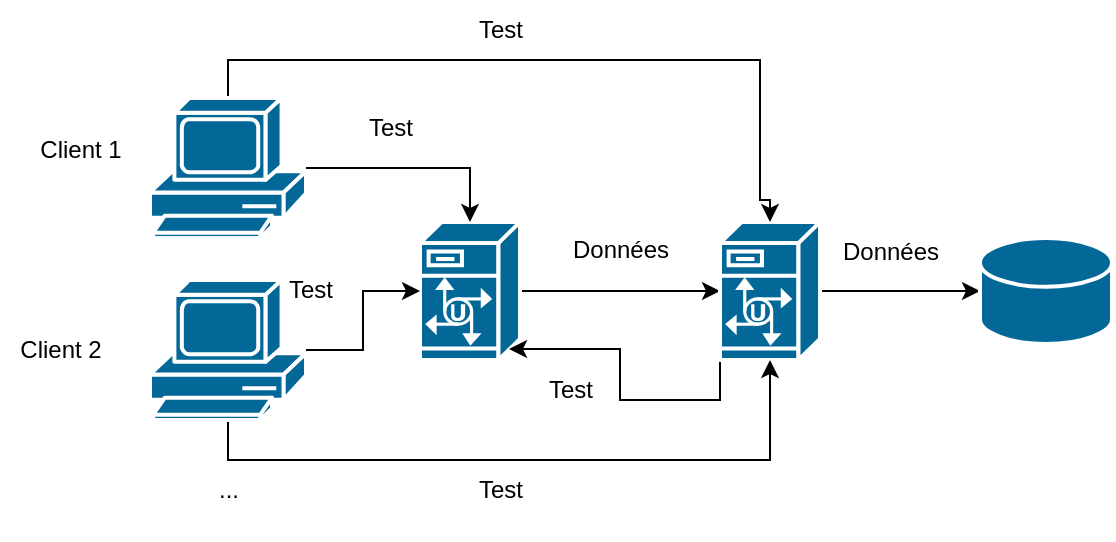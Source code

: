 <mxfile version="20.6.2" type="github">
  <diagram id="xvO-NkfrGhGG1G9QugBE" name="Page-1">
    <mxGraphModel dx="728" dy="664" grid="1" gridSize="10" guides="1" tooltips="1" connect="1" arrows="1" fold="1" page="1" pageScale="1" pageWidth="850" pageHeight="1100" math="0" shadow="0">
      <root>
        <mxCell id="0" />
        <mxCell id="1" parent="0" />
        <mxCell id="wXYGJ-LRbmqttXUs87il-34" style="edgeStyle=orthogonalEdgeStyle;rounded=0;orthogonalLoop=1;jettySize=auto;html=1;entryX=0;entryY=0.5;entryDx=0;entryDy=0;entryPerimeter=0;" edge="1" parent="1" source="wXYGJ-LRbmqttXUs87il-2" target="wXYGJ-LRbmqttXUs87il-3">
          <mxGeometry relative="1" as="geometry" />
        </mxCell>
        <mxCell id="wXYGJ-LRbmqttXUs87il-2" value="" style="shape=mxgraph.cisco.servers.unity_server;sketch=0;html=1;pointerEvents=1;dashed=0;fillColor=#036897;strokeColor=#ffffff;strokeWidth=2;verticalLabelPosition=bottom;verticalAlign=top;align=center;outlineConnect=0;" vertex="1" parent="1">
          <mxGeometry x="410" y="321" width="50" height="69" as="geometry" />
        </mxCell>
        <mxCell id="wXYGJ-LRbmqttXUs87il-19" style="edgeStyle=orthogonalEdgeStyle;rounded=0;orthogonalLoop=1;jettySize=auto;html=1;" edge="1" parent="1" source="wXYGJ-LRbmqttXUs87il-3" target="wXYGJ-LRbmqttXUs87il-18">
          <mxGeometry relative="1" as="geometry" />
        </mxCell>
        <mxCell id="wXYGJ-LRbmqttXUs87il-36" style="edgeStyle=orthogonalEdgeStyle;rounded=0;orthogonalLoop=1;jettySize=auto;html=1;exitX=0;exitY=1;exitDx=0;exitDy=0;exitPerimeter=0;entryX=0.89;entryY=0.92;entryDx=0;entryDy=0;entryPerimeter=0;" edge="1" parent="1" source="wXYGJ-LRbmqttXUs87il-3" target="wXYGJ-LRbmqttXUs87il-2">
          <mxGeometry relative="1" as="geometry">
            <Array as="points">
              <mxPoint x="560" y="410" />
              <mxPoint x="510" y="410" />
              <mxPoint x="510" y="385" />
            </Array>
          </mxGeometry>
        </mxCell>
        <mxCell id="wXYGJ-LRbmqttXUs87il-3" value="" style="shape=mxgraph.cisco.servers.unity_server;sketch=0;html=1;pointerEvents=1;dashed=0;fillColor=#036897;strokeColor=#ffffff;strokeWidth=2;verticalLabelPosition=bottom;verticalAlign=top;align=center;outlineConnect=0;" vertex="1" parent="1">
          <mxGeometry x="560" y="321" width="50" height="69" as="geometry" />
        </mxCell>
        <mxCell id="wXYGJ-LRbmqttXUs87il-21" style="edgeStyle=orthogonalEdgeStyle;rounded=0;orthogonalLoop=1;jettySize=auto;html=1;" edge="1" parent="1" source="wXYGJ-LRbmqttXUs87il-6" target="wXYGJ-LRbmqttXUs87il-2">
          <mxGeometry relative="1" as="geometry" />
        </mxCell>
        <mxCell id="wXYGJ-LRbmqttXUs87il-27" style="edgeStyle=orthogonalEdgeStyle;rounded=0;orthogonalLoop=1;jettySize=auto;html=1;exitX=0.5;exitY=1;exitDx=0;exitDy=0;exitPerimeter=0;" edge="1" parent="1" source="wXYGJ-LRbmqttXUs87il-6" target="wXYGJ-LRbmqttXUs87il-3">
          <mxGeometry relative="1" as="geometry">
            <mxPoint x="561" y="410" as="targetPoint" />
            <Array as="points">
              <mxPoint x="314" y="440" />
              <mxPoint x="585" y="440" />
            </Array>
          </mxGeometry>
        </mxCell>
        <mxCell id="wXYGJ-LRbmqttXUs87il-6" value="" style="shape=mxgraph.cisco.computers_and_peripherals.pc;sketch=0;html=1;pointerEvents=1;dashed=0;fillColor=#036897;strokeColor=#ffffff;strokeWidth=2;verticalLabelPosition=bottom;verticalAlign=top;align=center;outlineConnect=0;" vertex="1" parent="1">
          <mxGeometry x="275" y="350" width="78" height="70" as="geometry" />
        </mxCell>
        <mxCell id="wXYGJ-LRbmqttXUs87il-7" value="Client 1" style="text;html=1;align=center;verticalAlign=middle;resizable=0;points=[];autosize=1;strokeColor=none;fillColor=none;" vertex="1" parent="1">
          <mxGeometry x="210" y="270" width="60" height="30" as="geometry" />
        </mxCell>
        <mxCell id="wXYGJ-LRbmqttXUs87il-20" style="edgeStyle=orthogonalEdgeStyle;rounded=0;orthogonalLoop=1;jettySize=auto;html=1;entryX=0.5;entryY=0;entryDx=0;entryDy=0;entryPerimeter=0;" edge="1" parent="1" source="wXYGJ-LRbmqttXUs87il-8" target="wXYGJ-LRbmqttXUs87il-2">
          <mxGeometry relative="1" as="geometry" />
        </mxCell>
        <mxCell id="wXYGJ-LRbmqttXUs87il-23" style="edgeStyle=orthogonalEdgeStyle;rounded=0;orthogonalLoop=1;jettySize=auto;html=1;entryX=0.5;entryY=0;entryDx=0;entryDy=0;entryPerimeter=0;" edge="1" parent="1" source="wXYGJ-LRbmqttXUs87il-8" target="wXYGJ-LRbmqttXUs87il-3">
          <mxGeometry relative="1" as="geometry">
            <mxPoint x="580" y="200" as="targetPoint" />
            <Array as="points">
              <mxPoint x="314" y="240" />
              <mxPoint x="580" y="240" />
              <mxPoint x="580" y="310" />
              <mxPoint x="585" y="310" />
            </Array>
          </mxGeometry>
        </mxCell>
        <mxCell id="wXYGJ-LRbmqttXUs87il-8" value="" style="shape=mxgraph.cisco.computers_and_peripherals.pc;sketch=0;html=1;pointerEvents=1;dashed=0;fillColor=#036897;strokeColor=#ffffff;strokeWidth=2;verticalLabelPosition=bottom;verticalAlign=top;align=center;outlineConnect=0;" vertex="1" parent="1">
          <mxGeometry x="275" y="259" width="78" height="70" as="geometry" />
        </mxCell>
        <mxCell id="wXYGJ-LRbmqttXUs87il-9" value="Client 2" style="text;html=1;align=center;verticalAlign=middle;resizable=0;points=[];autosize=1;strokeColor=none;fillColor=none;" vertex="1" parent="1">
          <mxGeometry x="200" y="370" width="60" height="30" as="geometry" />
        </mxCell>
        <mxCell id="wXYGJ-LRbmqttXUs87il-10" value="&lt;blockquote&gt;&lt;blockquote&gt;...&lt;/blockquote&gt;&lt;/blockquote&gt;" style="text;html=1;align=center;verticalAlign=middle;resizable=0;points=[];autosize=1;strokeColor=none;fillColor=none;" vertex="1" parent="1">
          <mxGeometry x="219" y="430" width="190" height="50" as="geometry" />
        </mxCell>
        <mxCell id="wXYGJ-LRbmqttXUs87il-18" value="" style="shape=mxgraph.cisco.storage.relational_database;sketch=0;html=1;pointerEvents=1;dashed=0;fillColor=#036897;strokeColor=#ffffff;strokeWidth=2;verticalLabelPosition=bottom;verticalAlign=top;align=center;outlineConnect=0;" vertex="1" parent="1">
          <mxGeometry x="690" y="329" width="66" height="53" as="geometry" />
        </mxCell>
        <mxCell id="wXYGJ-LRbmqttXUs87il-28" value="Test" style="text;html=1;align=center;verticalAlign=middle;resizable=0;points=[];autosize=1;strokeColor=none;fillColor=none;" vertex="1" parent="1">
          <mxGeometry x="425" y="210" width="50" height="30" as="geometry" />
        </mxCell>
        <mxCell id="wXYGJ-LRbmqttXUs87il-29" value="Test" style="text;html=1;align=center;verticalAlign=middle;resizable=0;points=[];autosize=1;strokeColor=none;fillColor=none;" vertex="1" parent="1">
          <mxGeometry x="425" y="440" width="50" height="30" as="geometry" />
        </mxCell>
        <mxCell id="wXYGJ-LRbmqttXUs87il-30" value="Test" style="text;html=1;align=center;verticalAlign=middle;resizable=0;points=[];autosize=1;strokeColor=none;fillColor=none;" vertex="1" parent="1">
          <mxGeometry x="370" y="259" width="50" height="30" as="geometry" />
        </mxCell>
        <mxCell id="wXYGJ-LRbmqttXUs87il-32" value="Test" style="text;html=1;align=center;verticalAlign=middle;resizable=0;points=[];autosize=1;strokeColor=none;fillColor=none;" vertex="1" parent="1">
          <mxGeometry x="330" y="340" width="50" height="30" as="geometry" />
        </mxCell>
        <mxCell id="wXYGJ-LRbmqttXUs87il-33" value="Données" style="text;html=1;align=center;verticalAlign=middle;resizable=0;points=[];autosize=1;strokeColor=none;fillColor=none;" vertex="1" parent="1">
          <mxGeometry x="610" y="321" width="70" height="30" as="geometry" />
        </mxCell>
        <mxCell id="wXYGJ-LRbmqttXUs87il-35" value="Données" style="text;html=1;align=center;verticalAlign=middle;resizable=0;points=[];autosize=1;strokeColor=none;fillColor=none;" vertex="1" parent="1">
          <mxGeometry x="475" y="320" width="70" height="30" as="geometry" />
        </mxCell>
        <mxCell id="wXYGJ-LRbmqttXUs87il-37" value="Test" style="text;html=1;align=center;verticalAlign=middle;resizable=0;points=[];autosize=1;strokeColor=none;fillColor=none;" vertex="1" parent="1">
          <mxGeometry x="460" y="390" width="50" height="30" as="geometry" />
        </mxCell>
      </root>
    </mxGraphModel>
  </diagram>
</mxfile>
